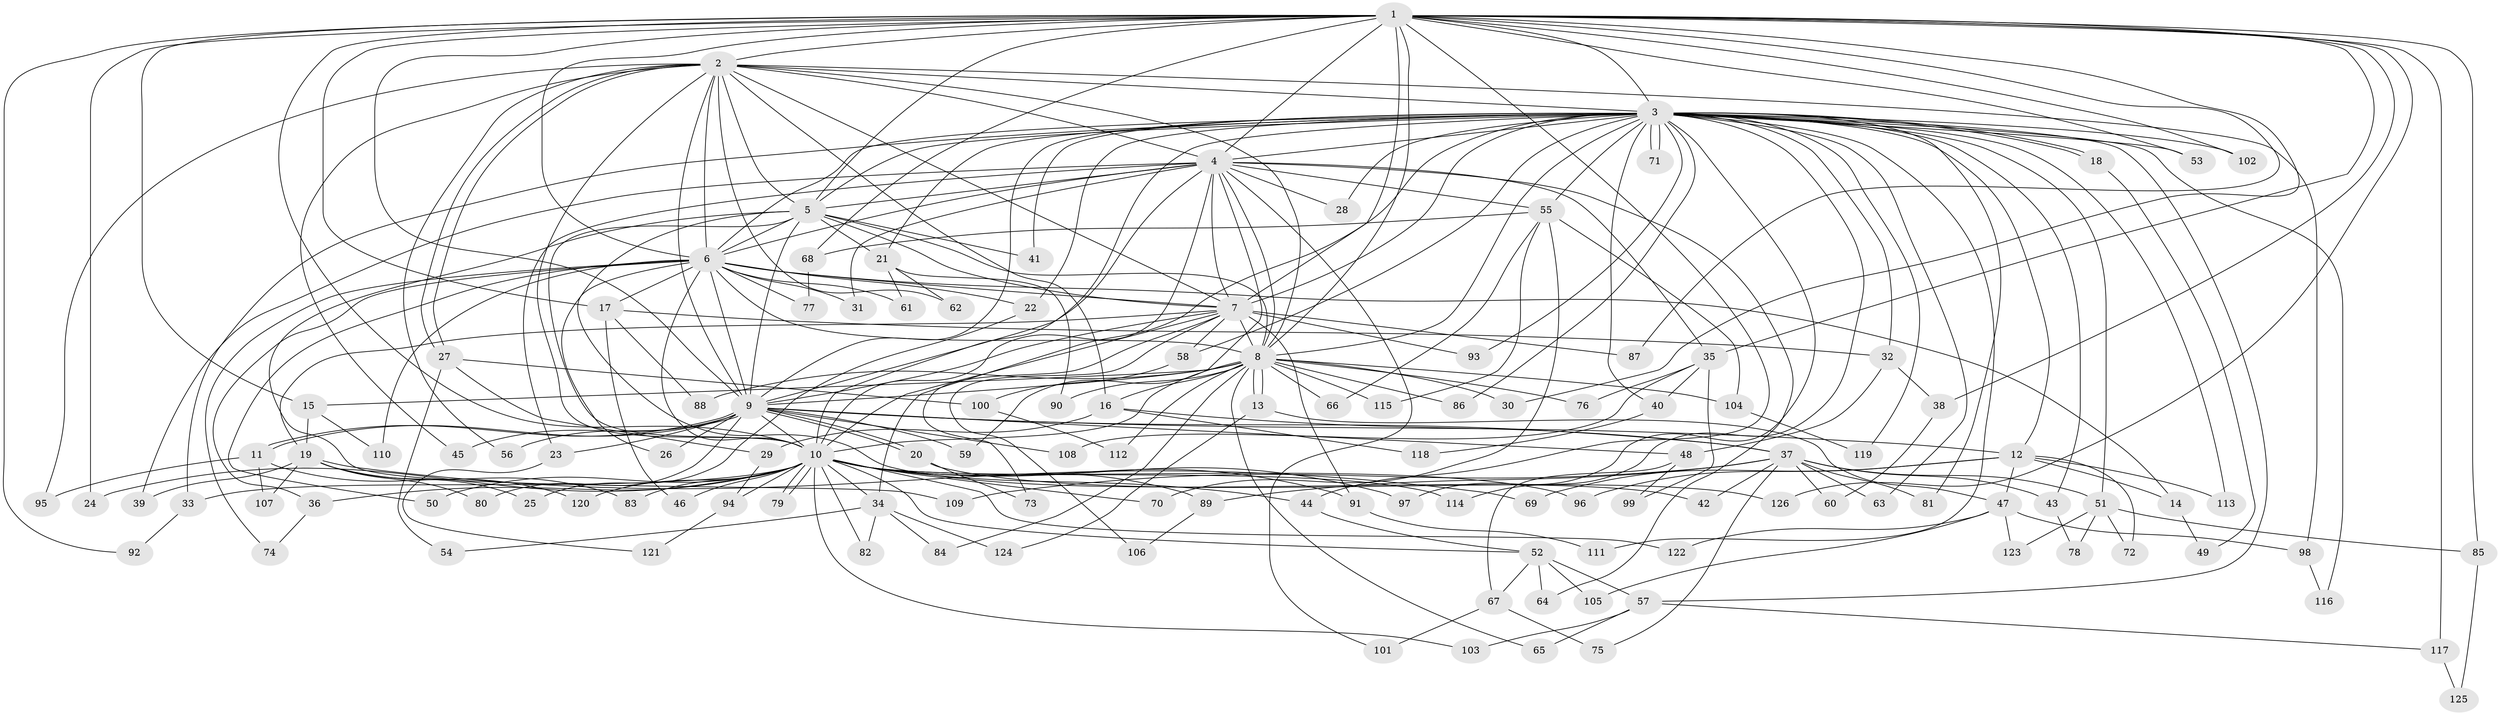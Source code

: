 // coarse degree distribution, {22: 0.02631578947368421, 3: 0.23684210526315788, 19: 0.02631578947368421, 5: 0.15789473684210525, 1: 0.05263157894736842, 2: 0.15789473684210525, 14: 0.02631578947368421, 4: 0.02631578947368421, 13: 0.02631578947368421, 8: 0.02631578947368421, 7: 0.07894736842105263, 9: 0.02631578947368421, 11: 0.02631578947368421, 10: 0.02631578947368421, 18: 0.02631578947368421, 6: 0.05263157894736842}
// Generated by graph-tools (version 1.1) at 2025/36/03/04/25 23:36:17]
// undirected, 126 vertices, 277 edges
graph export_dot {
  node [color=gray90,style=filled];
  1;
  2;
  3;
  4;
  5;
  6;
  7;
  8;
  9;
  10;
  11;
  12;
  13;
  14;
  15;
  16;
  17;
  18;
  19;
  20;
  21;
  22;
  23;
  24;
  25;
  26;
  27;
  28;
  29;
  30;
  31;
  32;
  33;
  34;
  35;
  36;
  37;
  38;
  39;
  40;
  41;
  42;
  43;
  44;
  45;
  46;
  47;
  48;
  49;
  50;
  51;
  52;
  53;
  54;
  55;
  56;
  57;
  58;
  59;
  60;
  61;
  62;
  63;
  64;
  65;
  66;
  67;
  68;
  69;
  70;
  71;
  72;
  73;
  74;
  75;
  76;
  77;
  78;
  79;
  80;
  81;
  82;
  83;
  84;
  85;
  86;
  87;
  88;
  89;
  90;
  91;
  92;
  93;
  94;
  95;
  96;
  97;
  98;
  99;
  100;
  101;
  102;
  103;
  104;
  105;
  106;
  107;
  108;
  109;
  110;
  111;
  112;
  113;
  114;
  115;
  116;
  117;
  118;
  119;
  120;
  121;
  122;
  123;
  124;
  125;
  126;
  1 -- 2;
  1 -- 3;
  1 -- 4;
  1 -- 5;
  1 -- 6;
  1 -- 7;
  1 -- 8;
  1 -- 9;
  1 -- 10;
  1 -- 15;
  1 -- 17;
  1 -- 24;
  1 -- 30;
  1 -- 35;
  1 -- 38;
  1 -- 44;
  1 -- 53;
  1 -- 68;
  1 -- 85;
  1 -- 87;
  1 -- 92;
  1 -- 102;
  1 -- 117;
  1 -- 126;
  2 -- 3;
  2 -- 4;
  2 -- 5;
  2 -- 6;
  2 -- 7;
  2 -- 8;
  2 -- 9;
  2 -- 10;
  2 -- 16;
  2 -- 27;
  2 -- 27;
  2 -- 45;
  2 -- 56;
  2 -- 62;
  2 -- 95;
  2 -- 98;
  3 -- 4;
  3 -- 5;
  3 -- 6;
  3 -- 7;
  3 -- 8;
  3 -- 9;
  3 -- 10;
  3 -- 12;
  3 -- 18;
  3 -- 18;
  3 -- 21;
  3 -- 22;
  3 -- 28;
  3 -- 32;
  3 -- 33;
  3 -- 34;
  3 -- 40;
  3 -- 41;
  3 -- 43;
  3 -- 51;
  3 -- 53;
  3 -- 55;
  3 -- 57;
  3 -- 58;
  3 -- 63;
  3 -- 71;
  3 -- 71;
  3 -- 81;
  3 -- 86;
  3 -- 93;
  3 -- 97;
  3 -- 102;
  3 -- 111;
  3 -- 113;
  3 -- 114;
  3 -- 116;
  3 -- 119;
  4 -- 5;
  4 -- 6;
  4 -- 7;
  4 -- 8;
  4 -- 9;
  4 -- 10;
  4 -- 23;
  4 -- 28;
  4 -- 31;
  4 -- 35;
  4 -- 39;
  4 -- 55;
  4 -- 59;
  4 -- 64;
  4 -- 101;
  5 -- 6;
  5 -- 7;
  5 -- 8;
  5 -- 9;
  5 -- 10;
  5 -- 21;
  5 -- 41;
  5 -- 42;
  5 -- 109;
  6 -- 7;
  6 -- 8;
  6 -- 9;
  6 -- 10;
  6 -- 14;
  6 -- 17;
  6 -- 22;
  6 -- 26;
  6 -- 31;
  6 -- 36;
  6 -- 50;
  6 -- 61;
  6 -- 74;
  6 -- 77;
  6 -- 110;
  7 -- 8;
  7 -- 9;
  7 -- 10;
  7 -- 19;
  7 -- 58;
  7 -- 73;
  7 -- 87;
  7 -- 91;
  7 -- 93;
  7 -- 106;
  8 -- 9;
  8 -- 10;
  8 -- 13;
  8 -- 13;
  8 -- 15;
  8 -- 16;
  8 -- 30;
  8 -- 65;
  8 -- 66;
  8 -- 76;
  8 -- 84;
  8 -- 86;
  8 -- 88;
  8 -- 90;
  8 -- 104;
  8 -- 112;
  8 -- 115;
  9 -- 10;
  9 -- 11;
  9 -- 11;
  9 -- 12;
  9 -- 20;
  9 -- 20;
  9 -- 23;
  9 -- 26;
  9 -- 37;
  9 -- 45;
  9 -- 48;
  9 -- 56;
  9 -- 59;
  9 -- 80;
  9 -- 108;
  10 -- 24;
  10 -- 33;
  10 -- 34;
  10 -- 36;
  10 -- 44;
  10 -- 46;
  10 -- 50;
  10 -- 52;
  10 -- 70;
  10 -- 79;
  10 -- 79;
  10 -- 82;
  10 -- 83;
  10 -- 89;
  10 -- 91;
  10 -- 94;
  10 -- 96;
  10 -- 97;
  10 -- 103;
  10 -- 114;
  10 -- 120;
  10 -- 122;
  11 -- 95;
  11 -- 107;
  11 -- 120;
  12 -- 14;
  12 -- 47;
  12 -- 69;
  12 -- 72;
  12 -- 96;
  12 -- 113;
  13 -- 47;
  13 -- 124;
  14 -- 49;
  15 -- 19;
  15 -- 110;
  16 -- 29;
  16 -- 37;
  16 -- 118;
  17 -- 32;
  17 -- 46;
  17 -- 88;
  18 -- 49;
  19 -- 25;
  19 -- 39;
  19 -- 69;
  19 -- 80;
  19 -- 83;
  19 -- 107;
  20 -- 73;
  20 -- 126;
  21 -- 61;
  21 -- 62;
  21 -- 90;
  22 -- 25;
  23 -- 121;
  27 -- 29;
  27 -- 54;
  27 -- 100;
  29 -- 94;
  32 -- 38;
  32 -- 48;
  33 -- 92;
  34 -- 54;
  34 -- 82;
  34 -- 84;
  34 -- 124;
  35 -- 40;
  35 -- 76;
  35 -- 99;
  35 -- 108;
  36 -- 74;
  37 -- 42;
  37 -- 43;
  37 -- 51;
  37 -- 60;
  37 -- 63;
  37 -- 75;
  37 -- 81;
  37 -- 89;
  37 -- 109;
  38 -- 60;
  40 -- 118;
  43 -- 78;
  44 -- 52;
  47 -- 98;
  47 -- 105;
  47 -- 122;
  47 -- 123;
  48 -- 67;
  48 -- 99;
  51 -- 72;
  51 -- 78;
  51 -- 85;
  51 -- 123;
  52 -- 57;
  52 -- 64;
  52 -- 67;
  52 -- 105;
  55 -- 66;
  55 -- 68;
  55 -- 70;
  55 -- 104;
  55 -- 115;
  57 -- 65;
  57 -- 103;
  57 -- 117;
  58 -- 100;
  67 -- 75;
  67 -- 101;
  68 -- 77;
  85 -- 125;
  89 -- 106;
  91 -- 111;
  94 -- 121;
  98 -- 116;
  100 -- 112;
  104 -- 119;
  117 -- 125;
}
